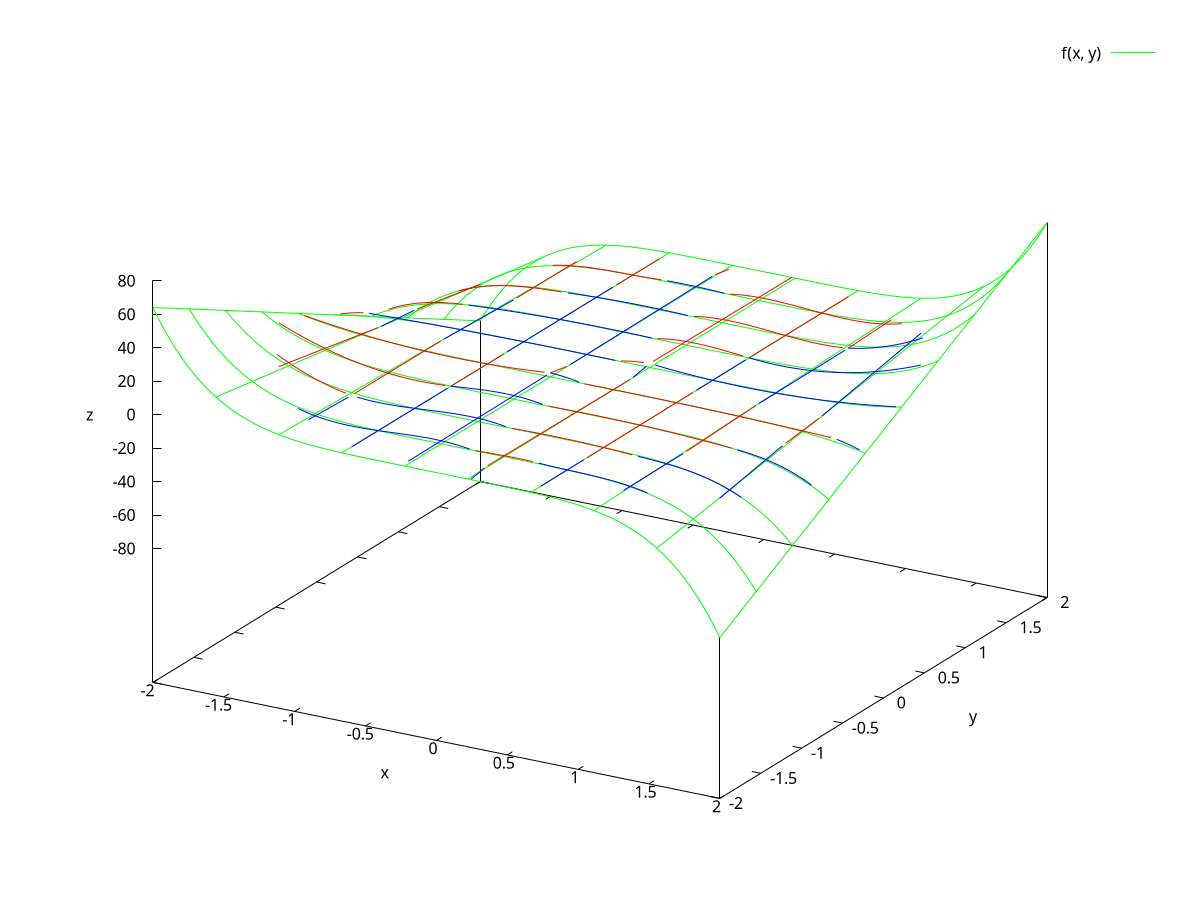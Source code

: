 set terminal pngcairo enhanced color size 1000,1000
set output 'Triangulation.png'
f(x, y) =  (x*x*y*x*x*x) 
p_0(x, y) =  ( (x/2)**2 + (y/2)**2 > 1) ? 1/0 : (-2 < x && x < 0 && (0 + 1*(x - -2)) < y && y < 2) ? 22.2222*(x**3) + -26.6667*(x*x*y) + -6.03961e-14*(x*y*y) + 1.42109e-14*(y**3) + 88.8889*(x**2) + -47.2099*(x*y) + -1.77636e-13*(y**2) + 108.642*(x) + -19.7531*(y) + 39.5062: 1/0
p_1(x, y) =  ( (x/2)**2 + (y/2)**2 > 1) ? 1/0 : (-2 < x && x < 0 && 0 < y && y < (0 + 1*(x - -2))) ? 0*(x**3) + -4.44444*(x*x*y) + 5.55112e-17*(x*y*y) + 0*(y**3) + 0*(x**2) + -2.76543*(x*y) + 0*(y**2) + 0*(x) + 0*(y) + 0: 1/0
p_2(x, y) =  ( (x/2)**2 + (y/2)**2 > 1) ? 1/0 : (0 < x && x < 2 && (0 + 1*(x - 0)) < y && y < 2) ? 22.2222*(x**3) + 4.44444*(x*x*y) + 0*(x*y*y) + 0*(y**3) + -44.4444*(x**2) + -2.76543*(x*y) + 0*(y**2) + 19.7531*(x) + 0*(y) + 0: 1/0
p_3(x, y) =  ( (x/2)**2 + (y/2)**2 > 1) ? 1/0 : (0 < x && x < 2 && 0 < y && y < (0 + 1*(x - 0))) ? 0*(x**3) + 26.6667*(x*x*y) + -1.42109e-14*(x*y*y) + 2.13163e-14*(y**3) + 0*(x**2) + -47.2099*(x*y) + 7.10543e-15*(y**2) + 0*(x) + 19.7531*(y) + 0: 1/0
p_4(x, y) =  ( (x/2)**2 + (y/2)**2 > 1) ? 1/0 : (-2 < x && x < 0 && (-2 + 1*(x - -2)) < y && y < 0) ? 0*(x**3) + -26.6667*(x*x*y) + 1.77636e-14*(x*y*y) + -2.13163e-14*(y**3) + 0*(x**2) + -47.2099*(x*y) + 7.10543e-15*(y**2) + 0*(x) + -19.7531*(y) + 0: 1/0
p_5(x, y) =  ( (x/2)**2 + (y/2)**2 > 1) ? 1/0 : (-2 < x && x < 0 && -2 < y && y < (-2 + 1*(x - -2))) ? -22.2222*(x**3) + -4.44444*(x*x*y) + 0*(x*y*y) + 0*(y**3) + -44.4444*(x**2) + -2.76543*(x*y) + 0*(y**2) + -19.7531*(x) + 0*(y) + 0: 1/0
p_6(x, y) =  ( (x/2)**2 + (y/2)**2 > 1) ? 1/0 : (0 < x && x < 2 && (-2 + 1*(x - 0)) < y && y < 0) ? 0*(x**3) + 4.44444*(x*x*y) + -5.55112e-17*(x*y*y) + 0*(y**3) + 0*(x**2) + -2.76543*(x*y) + 0*(y**2) + 0*(x) + 0*(y) + 0: 1/0
p_7(x, y) =  ( (x/2)**2 + (y/2)**2 > 1) ? 1/0 : (0 < x && x < 2 && -2 < y && y < (-2 + 1*(x - 0))) ? -22.2222*(x**3) + 26.6667*(x*x*y) + 5.68434e-14*(x*y*y) + -1.42109e-14*(y**3) + 88.8889*(x**2) + -47.2099*(x*y) + -2.27374e-13*(y**2) + -108.642*(x) + 19.7531*(y) + 39.5062: 1/0
set xlabel 'x'
set ylabel 'y'
set zlabel 'z'
set xrange[-2: 2]
set yrange[-2: 2]
splot f(x, y) lc rgb 'green' , p_0(x, y) lc rgb 'red' notitle, p_1(x, y) lc rgb 'blue' notitle, p_2(x, y) lc rgb 'red' notitle, p_3(x, y) lc rgb 'blue' notitle, p_4(x, y) lc rgb 'red' notitle, p_5(x, y) lc rgb 'blue' notitle, p_6(x, y) lc rgb 'red' notitle, p_7(x, y) lc rgb 'blue' notitle